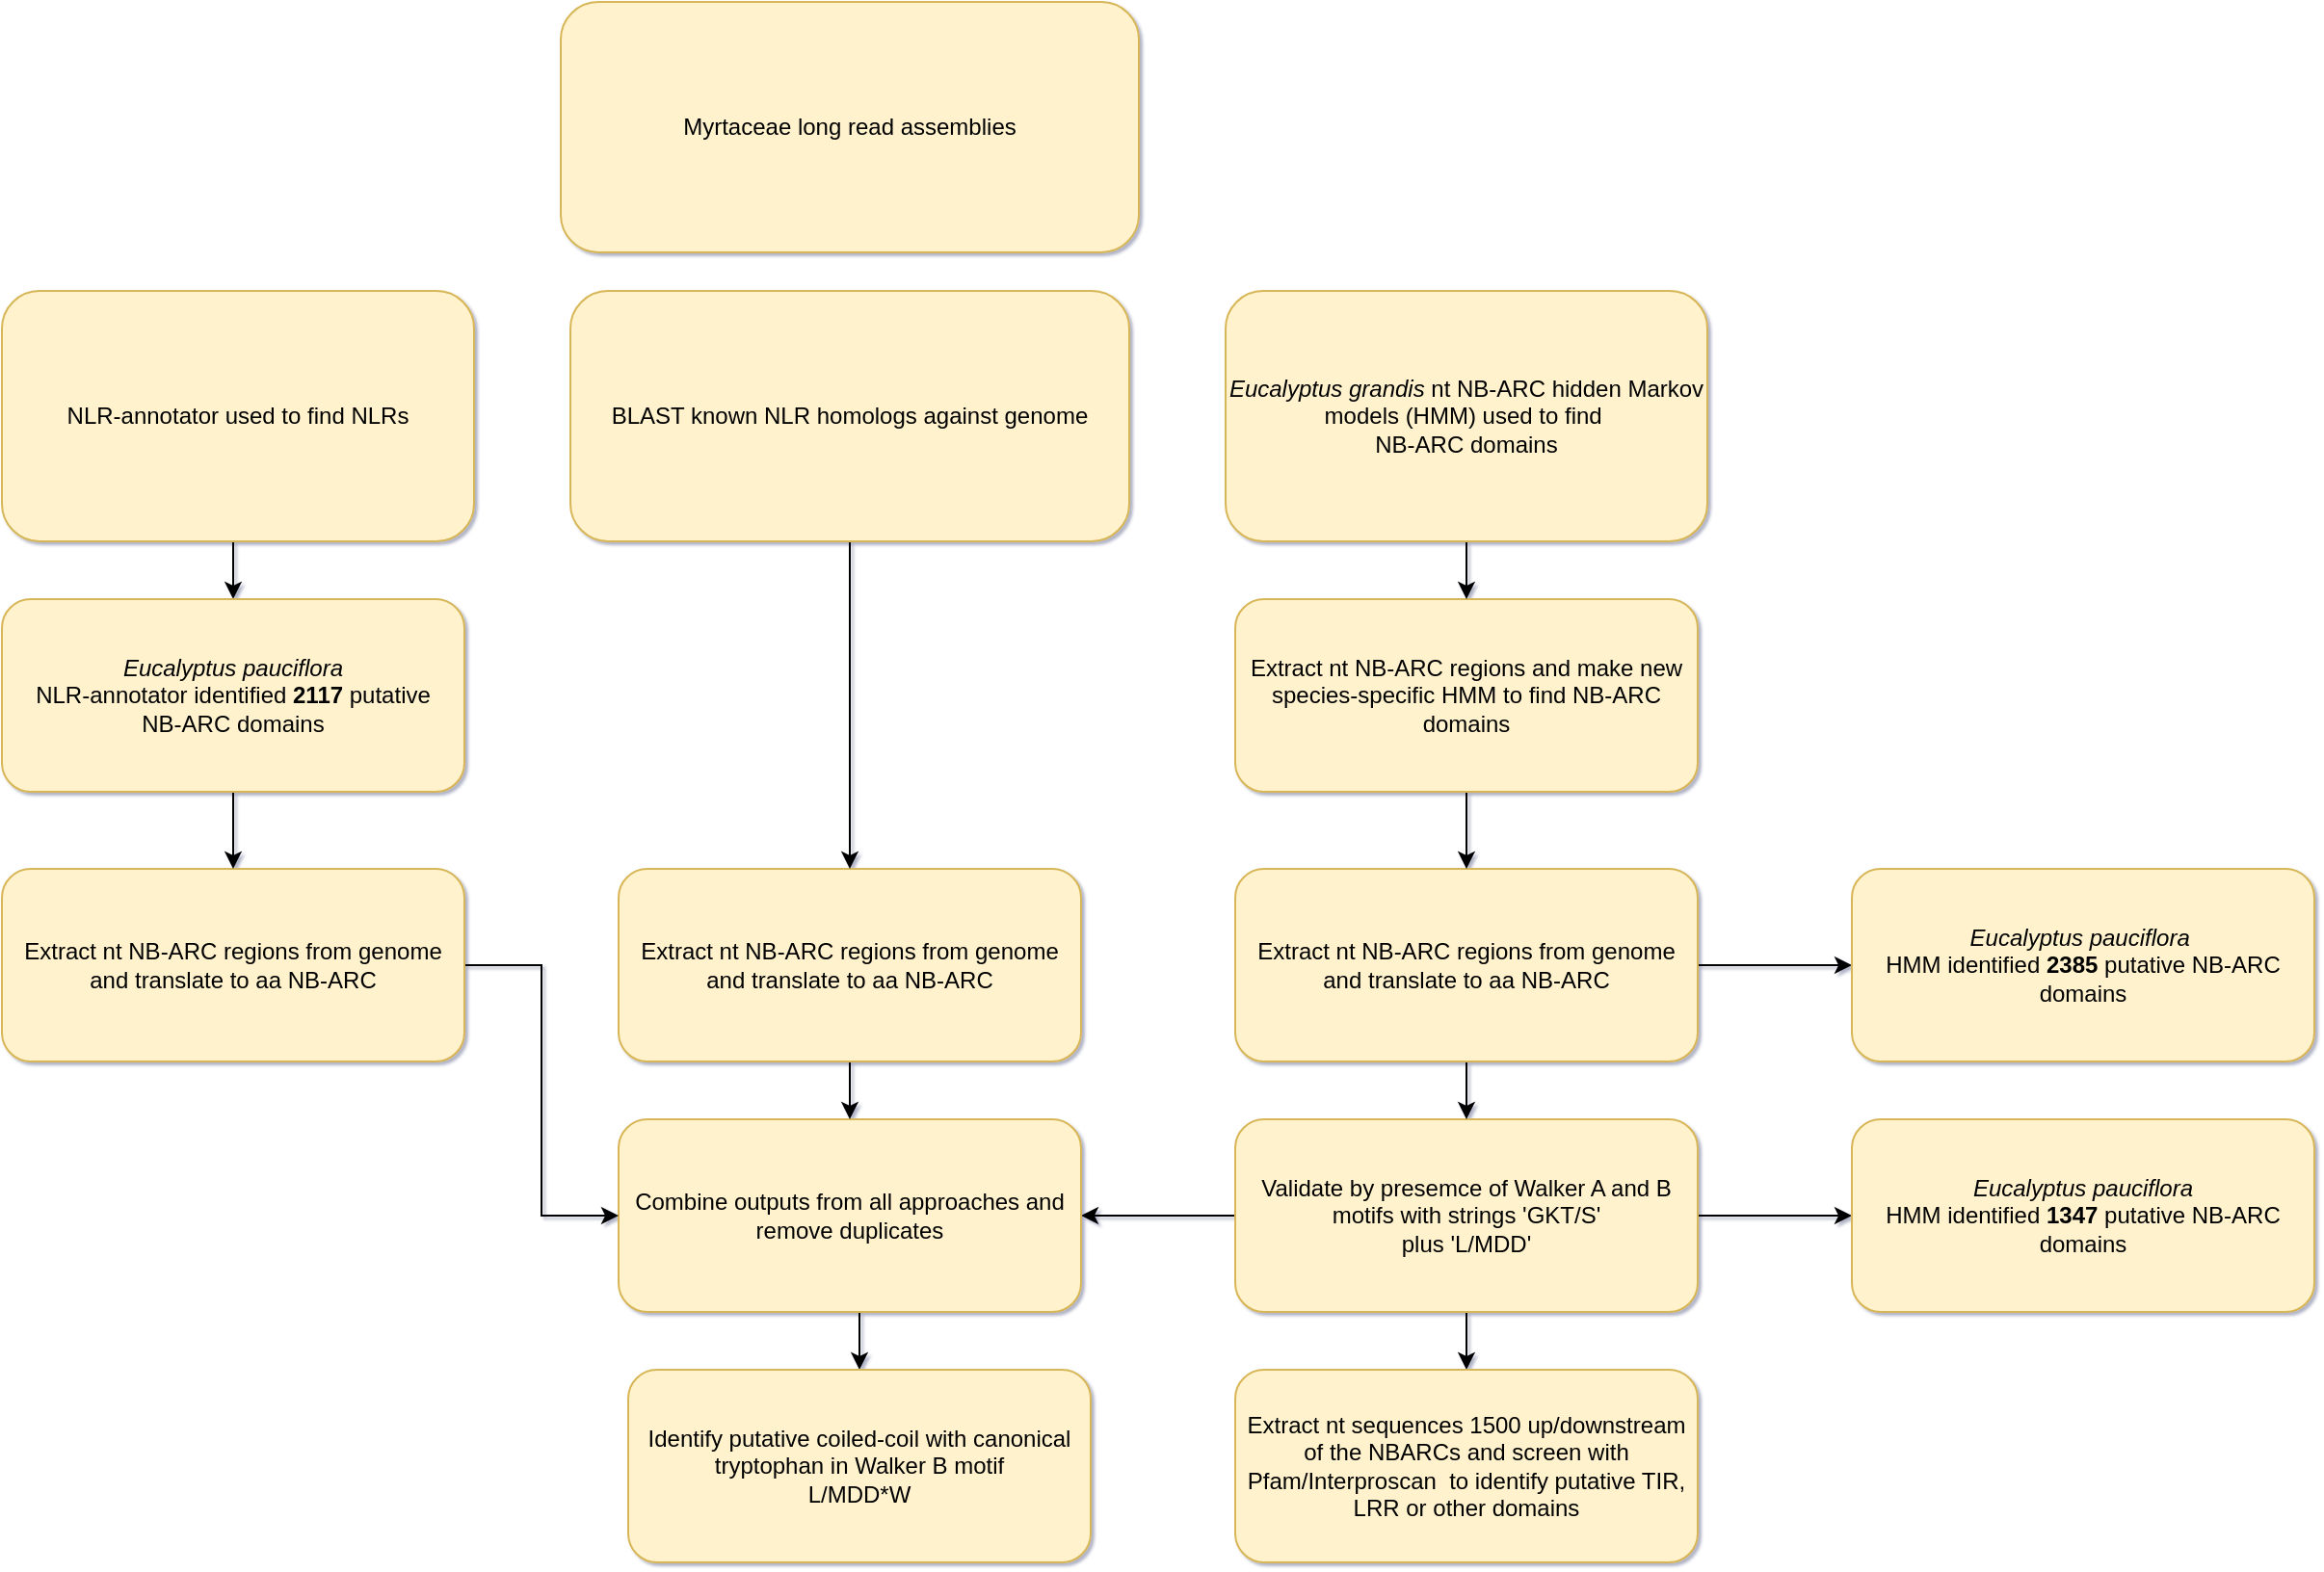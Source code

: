 <mxfile version="13.0.3" type="device"><diagram id="C5RBs43oDa-KdzZeNtuy" name="Page-1"><mxGraphModel dx="1024" dy="592" grid="1" gridSize="10" guides="1" tooltips="1" connect="1" arrows="1" fold="1" page="1" pageScale="1" pageWidth="827" pageHeight="1169" math="0" shadow="1"><root><mxCell id="WIyWlLk6GJQsqaUBKTNV-0"/><mxCell id="WIyWlLk6GJQsqaUBKTNV-1" parent="WIyWlLk6GJQsqaUBKTNV-0"/><mxCell id="X4HUmBwZFmEjH29Mq7RS-11" style="edgeStyle=orthogonalEdgeStyle;rounded=0;orthogonalLoop=1;jettySize=auto;html=1;exitX=0.5;exitY=1;exitDx=0;exitDy=0;entryX=0.5;entryY=0;entryDx=0;entryDy=0;" parent="WIyWlLk6GJQsqaUBKTNV-1" source="WIyWlLk6GJQsqaUBKTNV-3" target="MfuxbzwtkjCCnc75hxGb-36" edge="1"><mxGeometry relative="1" as="geometry"/></mxCell><mxCell id="WIyWlLk6GJQsqaUBKTNV-3" value="NLR-annotator used to find NLRs&lt;br&gt;" style="rounded=1;whiteSpace=wrap;html=1;fontSize=12;glass=0;strokeWidth=1;shadow=0;fillColor=#fff2cc;strokeColor=#d6b656;" parent="WIyWlLk6GJQsqaUBKTNV-1" vertex="1"><mxGeometry x="45" y="170" width="245" height="130" as="geometry"/></mxCell><mxCell id="MfuxbzwtkjCCnc75hxGb-27" style="edgeStyle=orthogonalEdgeStyle;rounded=0;orthogonalLoop=1;jettySize=auto;html=1;exitX=0;exitY=0.5;exitDx=0;exitDy=0;entryX=1;entryY=0.5;entryDx=0;entryDy=0;" parent="WIyWlLk6GJQsqaUBKTNV-1" source="MfuxbzwtkjCCnc75hxGb-3" target="MfuxbzwtkjCCnc75hxGb-4" edge="1"><mxGeometry relative="1" as="geometry"/></mxCell><mxCell id="MfuxbzwtkjCCnc75hxGb-32" style="edgeStyle=orthogonalEdgeStyle;rounded=0;orthogonalLoop=1;jettySize=auto;html=1;exitX=0.5;exitY=1;exitDx=0;exitDy=0;entryX=0.5;entryY=0;entryDx=0;entryDy=0;" parent="WIyWlLk6GJQsqaUBKTNV-1" source="MfuxbzwtkjCCnc75hxGb-3" target="MfuxbzwtkjCCnc75hxGb-31" edge="1"><mxGeometry relative="1" as="geometry"/></mxCell><mxCell id="MfuxbzwtkjCCnc75hxGb-35" value="" style="edgeStyle=orthogonalEdgeStyle;rounded=0;orthogonalLoop=1;jettySize=auto;html=1;" parent="WIyWlLk6GJQsqaUBKTNV-1" source="MfuxbzwtkjCCnc75hxGb-3" target="MfuxbzwtkjCCnc75hxGb-34" edge="1"><mxGeometry relative="1" as="geometry"/></mxCell><mxCell id="MfuxbzwtkjCCnc75hxGb-3" value="Validate by presemce of Walker A and B motifs with strings 'GKT/S' &lt;br&gt;plus 'L/MDD'" style="rounded=1;whiteSpace=wrap;html=1;fontSize=12;glass=0;strokeWidth=1;shadow=0;fillColor=#fff2cc;strokeColor=#d6b656;" parent="WIyWlLk6GJQsqaUBKTNV-1" vertex="1"><mxGeometry x="685" y="600" width="240" height="100" as="geometry"/></mxCell><mxCell id="MfuxbzwtkjCCnc75hxGb-34" value="&lt;i&gt;Eucalyptus pauciflora &lt;/i&gt;&lt;br&gt;HMM identified &lt;b&gt;1347 &lt;/b&gt;putative NB-ARC domains" style="rounded=1;whiteSpace=wrap;html=1;fontSize=12;glass=0;strokeWidth=1;shadow=0;fillColor=#fff2cc;strokeColor=#d6b656;" parent="WIyWlLk6GJQsqaUBKTNV-1" vertex="1"><mxGeometry x="1005" y="600" width="240" height="100" as="geometry"/></mxCell><mxCell id="MfuxbzwtkjCCnc75hxGb-30" style="edgeStyle=orthogonalEdgeStyle;rounded=0;orthogonalLoop=1;jettySize=auto;html=1;exitX=0.5;exitY=1;exitDx=0;exitDy=0;entryX=0.5;entryY=0;entryDx=0;entryDy=0;" parent="WIyWlLk6GJQsqaUBKTNV-1" source="MfuxbzwtkjCCnc75hxGb-4" target="MfuxbzwtkjCCnc75hxGb-7" edge="1"><mxGeometry relative="1" as="geometry"/></mxCell><mxCell id="MfuxbzwtkjCCnc75hxGb-4" value="Combine outputs from all approaches and remove duplicates" style="rounded=1;whiteSpace=wrap;html=1;fontSize=12;glass=0;strokeWidth=1;shadow=0;fillColor=#fff2cc;strokeColor=#d6b656;" parent="WIyWlLk6GJQsqaUBKTNV-1" vertex="1"><mxGeometry x="365" y="600" width="240" height="100" as="geometry"/></mxCell><mxCell id="MfuxbzwtkjCCnc75hxGb-7" value="Identify putative coiled-coil with canonical tryptophan in Walker B motif&lt;br&gt;L/MDD*W" style="rounded=1;whiteSpace=wrap;html=1;fontSize=12;glass=0;strokeWidth=1;shadow=0;fillColor=#fff2cc;strokeColor=#d6b656;" parent="WIyWlLk6GJQsqaUBKTNV-1" vertex="1"><mxGeometry x="370" y="730" width="240" height="100" as="geometry"/></mxCell><mxCell id="MfuxbzwtkjCCnc75hxGb-8" value="Myrtaceae long read assemblies" style="rounded=1;whiteSpace=wrap;html=1;fontSize=12;glass=0;strokeWidth=1;shadow=0;fillColor=#fff2cc;strokeColor=#d6b656;" parent="WIyWlLk6GJQsqaUBKTNV-1" vertex="1"><mxGeometry x="335" y="20" width="300" height="130" as="geometry"/></mxCell><mxCell id="MfuxbzwtkjCCnc75hxGb-23" value="" style="edgeStyle=orthogonalEdgeStyle;rounded=0;orthogonalLoop=1;jettySize=auto;html=1;" parent="WIyWlLk6GJQsqaUBKTNV-1" source="MfuxbzwtkjCCnc75hxGb-10" target="MfuxbzwtkjCCnc75hxGb-3" edge="1"><mxGeometry relative="1" as="geometry"/></mxCell><mxCell id="X4HUmBwZFmEjH29Mq7RS-3" value="" style="edgeStyle=orthogonalEdgeStyle;rounded=0;orthogonalLoop=1;jettySize=auto;html=1;" parent="WIyWlLk6GJQsqaUBKTNV-1" source="MfuxbzwtkjCCnc75hxGb-10" target="X4HUmBwZFmEjH29Mq7RS-2" edge="1"><mxGeometry relative="1" as="geometry"/></mxCell><mxCell id="MfuxbzwtkjCCnc75hxGb-10" value="Extract nt NB-ARC regions from genome and translate to aa NB-ARC" style="rounded=1;whiteSpace=wrap;html=1;fontSize=12;glass=0;strokeWidth=1;shadow=0;fillColor=#fff2cc;strokeColor=#d6b656;" parent="WIyWlLk6GJQsqaUBKTNV-1" vertex="1"><mxGeometry x="685" y="470" width="240" height="100" as="geometry"/></mxCell><mxCell id="X4HUmBwZFmEjH29Mq7RS-10" style="edgeStyle=orthogonalEdgeStyle;rounded=0;orthogonalLoop=1;jettySize=auto;html=1;exitX=0.5;exitY=1;exitDx=0;exitDy=0;entryX=0.5;entryY=0;entryDx=0;entryDy=0;" parent="WIyWlLk6GJQsqaUBKTNV-1" source="X4HUmBwZFmEjH29Mq7RS-6" target="MfuxbzwtkjCCnc75hxGb-4" edge="1"><mxGeometry relative="1" as="geometry"/></mxCell><mxCell id="X4HUmBwZFmEjH29Mq7RS-6" value="Extract nt NB-ARC regions from genome and translate to aa NB-ARC" style="rounded=1;whiteSpace=wrap;html=1;fontSize=12;glass=0;strokeWidth=1;shadow=0;fillColor=#fff2cc;strokeColor=#d6b656;" parent="WIyWlLk6GJQsqaUBKTNV-1" vertex="1"><mxGeometry x="365" y="470" width="240" height="100" as="geometry"/></mxCell><mxCell id="X4HUmBwZFmEjH29Mq7RS-15" style="edgeStyle=orthogonalEdgeStyle;rounded=0;orthogonalLoop=1;jettySize=auto;html=1;exitX=1;exitY=0.5;exitDx=0;exitDy=0;entryX=0;entryY=0.5;entryDx=0;entryDy=0;" parent="WIyWlLk6GJQsqaUBKTNV-1" source="X4HUmBwZFmEjH29Mq7RS-8" target="MfuxbzwtkjCCnc75hxGb-4" edge="1"><mxGeometry relative="1" as="geometry"/></mxCell><mxCell id="X4HUmBwZFmEjH29Mq7RS-8" value="Extract nt NB-ARC regions from genome and translate to aa NB-ARC" style="rounded=1;whiteSpace=wrap;html=1;fontSize=12;glass=0;strokeWidth=1;shadow=0;fillColor=#fff2cc;strokeColor=#d6b656;" parent="WIyWlLk6GJQsqaUBKTNV-1" vertex="1"><mxGeometry x="45" y="470" width="240" height="100" as="geometry"/></mxCell><mxCell id="X4HUmBwZFmEjH29Mq7RS-2" value="&lt;i&gt;Eucalyptus pauciflora&amp;nbsp;&lt;/i&gt;&lt;br&gt;HMM identified &lt;b&gt;2385&amp;nbsp;&lt;/b&gt;putative NB-ARC domains" style="rounded=1;whiteSpace=wrap;html=1;fontSize=12;glass=0;strokeWidth=1;shadow=0;fillColor=#fff2cc;strokeColor=#d6b656;" parent="WIyWlLk6GJQsqaUBKTNV-1" vertex="1"><mxGeometry x="1005" y="470" width="240" height="100" as="geometry"/></mxCell><mxCell id="MfuxbzwtkjCCnc75hxGb-22" value="" style="edgeStyle=orthogonalEdgeStyle;rounded=0;orthogonalLoop=1;jettySize=auto;html=1;" parent="WIyWlLk6GJQsqaUBKTNV-1" source="MfuxbzwtkjCCnc75hxGb-11" target="MfuxbzwtkjCCnc75hxGb-10" edge="1"><mxGeometry relative="1" as="geometry"/></mxCell><mxCell id="MfuxbzwtkjCCnc75hxGb-11" value="Extract nt NB-ARC regions and make new species-specific HMM to find NB-ARC domains" style="rounded=1;whiteSpace=wrap;html=1;fontSize=12;glass=0;strokeWidth=1;shadow=0;fillColor=#fff2cc;strokeColor=#d6b656;" parent="WIyWlLk6GJQsqaUBKTNV-1" vertex="1"><mxGeometry x="685" y="330" width="240" height="100" as="geometry"/></mxCell><mxCell id="MfuxbzwtkjCCnc75hxGb-13" style="edgeStyle=orthogonalEdgeStyle;rounded=0;orthogonalLoop=1;jettySize=auto;html=1;exitX=0.5;exitY=1;exitDx=0;exitDy=0;entryX=0.5;entryY=0;entryDx=0;entryDy=0;" parent="WIyWlLk6GJQsqaUBKTNV-1" source="MfuxbzwtkjCCnc75hxGb-12" target="MfuxbzwtkjCCnc75hxGb-11" edge="1"><mxGeometry relative="1" as="geometry"/></mxCell><mxCell id="MfuxbzwtkjCCnc75hxGb-12" value="&lt;i&gt;Eucalyptus grandis&lt;/i&gt;&amp;nbsp;nt NB-ARC hidden Markov models (HMM) used to find&amp;nbsp;&lt;br&gt;NB-ARC domains" style="rounded=1;whiteSpace=wrap;html=1;fontSize=12;glass=0;strokeWidth=1;shadow=0;fillColor=#fff2cc;strokeColor=#d6b656;" parent="WIyWlLk6GJQsqaUBKTNV-1" vertex="1"><mxGeometry x="680" y="170" width="250" height="130" as="geometry"/></mxCell><mxCell id="MfuxbzwtkjCCnc75hxGb-25" style="edgeStyle=orthogonalEdgeStyle;rounded=0;orthogonalLoop=1;jettySize=auto;html=1;entryX=0.5;entryY=0;entryDx=0;entryDy=0;entryPerimeter=0;" parent="WIyWlLk6GJQsqaUBKTNV-1" source="MfuxbzwtkjCCnc75hxGb-19" edge="1" target="X4HUmBwZFmEjH29Mq7RS-6"><mxGeometry relative="1" as="geometry"><mxPoint x="485" y="460" as="targetPoint"/></mxGeometry></mxCell><mxCell id="MfuxbzwtkjCCnc75hxGb-19" value="BLAST known NLR homologs against genome" style="rounded=1;whiteSpace=wrap;html=1;fontSize=12;glass=0;strokeWidth=1;shadow=0;fillColor=#fff2cc;strokeColor=#d6b656;" parent="WIyWlLk6GJQsqaUBKTNV-1" vertex="1"><mxGeometry x="340" y="170" width="290" height="130" as="geometry"/></mxCell><mxCell id="MfuxbzwtkjCCnc75hxGb-31" value="Extract nt sequences 1500 up/downstream of the NBARCs and screen with Pfam/Interproscan&amp;nbsp; to identify putative TIR, LRR or other domains" style="rounded=1;whiteSpace=wrap;html=1;fontSize=12;glass=0;strokeWidth=1;shadow=0;fillColor=#fff2cc;strokeColor=#d6b656;" parent="WIyWlLk6GJQsqaUBKTNV-1" vertex="1"><mxGeometry x="685" y="730" width="240" height="100" as="geometry"/></mxCell><mxCell id="X4HUmBwZFmEjH29Mq7RS-12" style="edgeStyle=orthogonalEdgeStyle;rounded=0;orthogonalLoop=1;jettySize=auto;html=1;exitX=0.5;exitY=1;exitDx=0;exitDy=0;entryX=0.5;entryY=0;entryDx=0;entryDy=0;" parent="WIyWlLk6GJQsqaUBKTNV-1" source="MfuxbzwtkjCCnc75hxGb-36" target="X4HUmBwZFmEjH29Mq7RS-8" edge="1"><mxGeometry relative="1" as="geometry"/></mxCell><mxCell id="MfuxbzwtkjCCnc75hxGb-36" value="&lt;i&gt;Eucalyptus pauciflora &lt;/i&gt;&lt;br&gt;NLR-annotator identified&lt;b&gt;&amp;nbsp;2117&amp;nbsp;&lt;/b&gt;putative &lt;br&gt;NB-ARC domains" style="rounded=1;whiteSpace=wrap;html=1;fontSize=12;glass=0;strokeWidth=1;shadow=0;fillColor=#fff2cc;strokeColor=#d6b656;" parent="WIyWlLk6GJQsqaUBKTNV-1" vertex="1"><mxGeometry x="45" y="330" width="240" height="100" as="geometry"/></mxCell></root></mxGraphModel></diagram></mxfile>